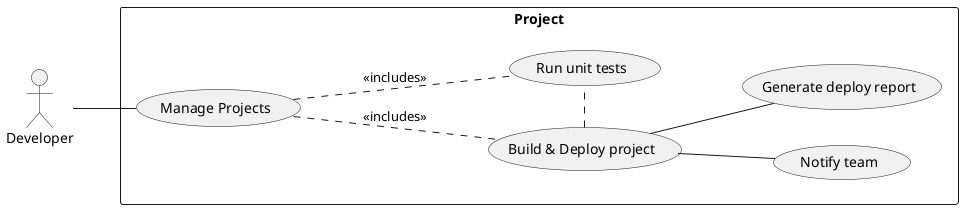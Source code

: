@startuml "Deployment app"

left to right direction

actor "Developer" as User

rectangle Project {
    usecase "Manage Projects" as ManageProject
    usecase "Build & Deploy project" as DeployProject
    usecase "Run unit tests" as UnitTests
    usecase "Notify team" as NotifyTeam
    usecase "Generate deploy report" as GenerateDeploy
}

User -- ManageProject

ManageProject .-- DeployProject : <<includes>>
ManageProject .-- UnitTests : <<includes>>

DeployProject . UnitTests

DeployProject -- NotifyTeam
DeployProject -- GenerateDeploy

@enduml